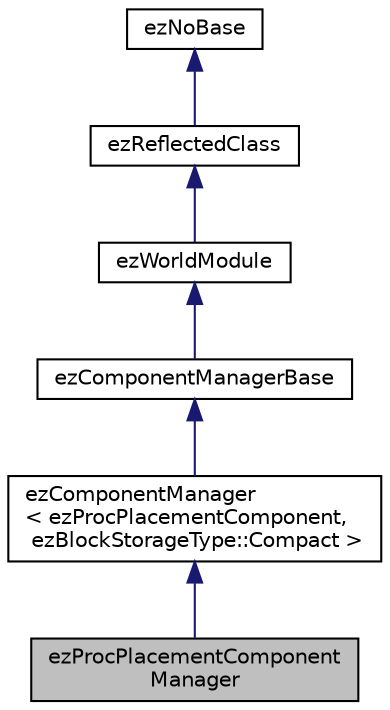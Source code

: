 digraph "ezProcPlacementComponentManager"
{
 // LATEX_PDF_SIZE
  edge [fontname="Helvetica",fontsize="10",labelfontname="Helvetica",labelfontsize="10"];
  node [fontname="Helvetica",fontsize="10",shape=record];
  Node1 [label="ezProcPlacementComponent\lManager",height=0.2,width=0.4,color="black", fillcolor="grey75", style="filled", fontcolor="black",tooltip=" "];
  Node2 -> Node1 [dir="back",color="midnightblue",fontsize="10",style="solid",fontname="Helvetica"];
  Node2 [label="ezComponentManager\l\< ezProcPlacementComponent,\l ezBlockStorageType::Compact \>",height=0.2,width=0.4,color="black", fillcolor="white", style="filled",URL="$d7/df2/classez_component_manager.htm",tooltip=" "];
  Node3 -> Node2 [dir="back",color="midnightblue",fontsize="10",style="solid",fontname="Helvetica"];
  Node3 [label="ezComponentManagerBase",height=0.2,width=0.4,color="black", fillcolor="white", style="filled",URL="$d8/d7d/classez_component_manager_base.htm",tooltip="Base class for all component managers. Do not derive directly from this class, but derive from ezComp..."];
  Node4 -> Node3 [dir="back",color="midnightblue",fontsize="10",style="solid",fontname="Helvetica"];
  Node4 [label="ezWorldModule",height=0.2,width=0.4,color="black", fillcolor="white", style="filled",URL="$d1/df7/classez_world_module.htm",tooltip=" "];
  Node5 -> Node4 [dir="back",color="midnightblue",fontsize="10",style="solid",fontname="Helvetica"];
  Node5 [label="ezReflectedClass",height=0.2,width=0.4,color="black", fillcolor="white", style="filled",URL="$db/d45/classez_reflected_class.htm",tooltip="All classes that should be dynamically reflectable, need to be derived from this base class."];
  Node6 -> Node5 [dir="back",color="midnightblue",fontsize="10",style="solid",fontname="Helvetica"];
  Node6 [label="ezNoBase",height=0.2,width=0.4,color="black", fillcolor="white", style="filled",URL="$d4/d02/classez_no_base.htm",tooltip="Dummy type to pass to templates and macros that expect a base type for a class that has no base."];
}
